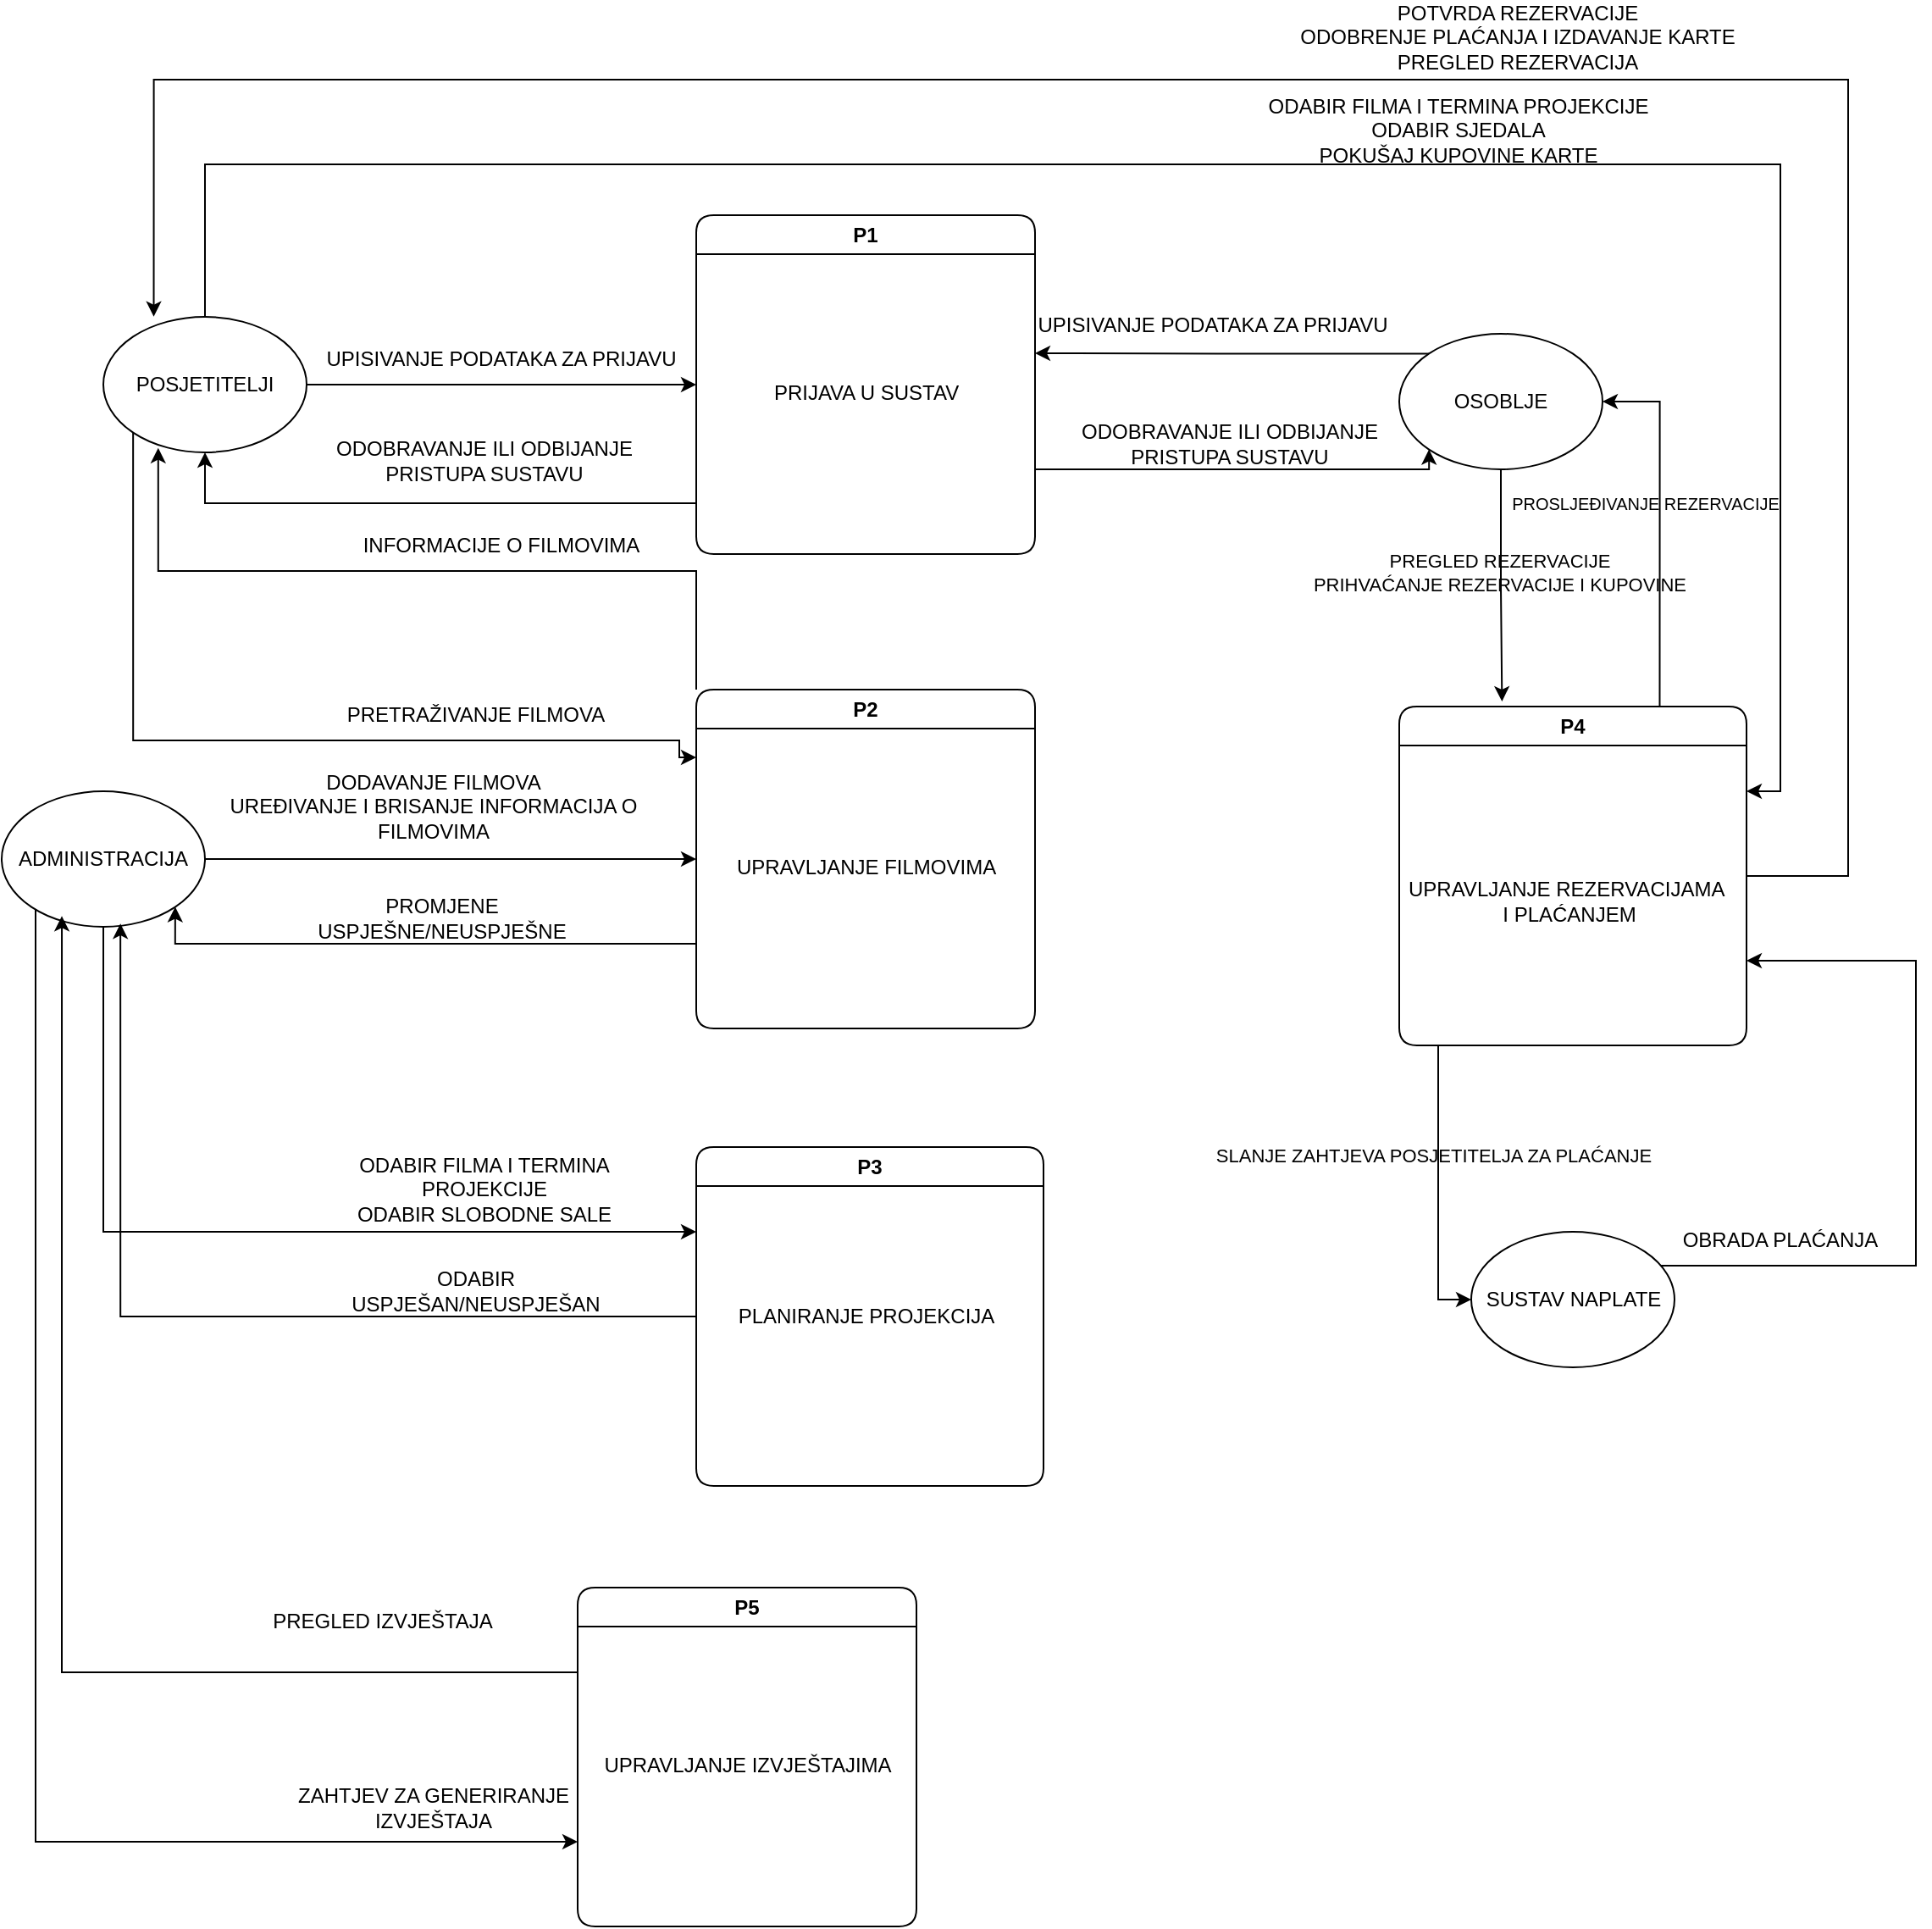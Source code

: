 <mxfile version="27.1.6">
  <diagram name="Page-1" id="w6L0wD1b4Iy56t-mOnio">
    <mxGraphModel dx="2022" dy="2057" grid="1" gridSize="10" guides="1" tooltips="1" connect="1" arrows="1" fold="1" page="1" pageScale="1" pageWidth="1169" pageHeight="827" background="#FFFFFF" math="0" shadow="0">
      <root>
        <mxCell id="0" />
        <mxCell id="1" parent="0" />
        <mxCell id="QEqk4cH7dGDGcWlQzDzq-15" style="edgeStyle=orthogonalEdgeStyle;rounded=0;orthogonalLoop=1;jettySize=auto;html=1;entryX=0;entryY=0.5;entryDx=0;entryDy=0;" edge="1" parent="1" source="QEqk4cH7dGDGcWlQzDzq-1" target="QEqk4cH7dGDGcWlQzDzq-4">
          <mxGeometry relative="1" as="geometry">
            <mxPoint x="320" y="170" as="targetPoint" />
          </mxGeometry>
        </mxCell>
        <mxCell id="QEqk4cH7dGDGcWlQzDzq-43" style="edgeStyle=orthogonalEdgeStyle;rounded=0;orthogonalLoop=1;jettySize=auto;html=1;exitX=0;exitY=1;exitDx=0;exitDy=0;" edge="1" parent="1" source="QEqk4cH7dGDGcWlQzDzq-1">
          <mxGeometry relative="1" as="geometry">
            <mxPoint x="410" y="390" as="targetPoint" />
            <Array as="points">
              <mxPoint x="78" y="380" />
              <mxPoint x="400" y="380" />
              <mxPoint x="400" y="390" />
            </Array>
          </mxGeometry>
        </mxCell>
        <mxCell id="QEqk4cH7dGDGcWlQzDzq-47" style="edgeStyle=orthogonalEdgeStyle;rounded=0;orthogonalLoop=1;jettySize=auto;html=1;exitX=0.5;exitY=0;exitDx=0;exitDy=0;entryX=1;entryY=0.25;entryDx=0;entryDy=0;" edge="1" parent="1" source="QEqk4cH7dGDGcWlQzDzq-1" target="QEqk4cH7dGDGcWlQzDzq-11">
          <mxGeometry relative="1" as="geometry">
            <Array as="points">
              <mxPoint x="120" y="40" />
              <mxPoint x="1050" y="40" />
              <mxPoint x="1050" y="410" />
            </Array>
          </mxGeometry>
        </mxCell>
        <mxCell id="QEqk4cH7dGDGcWlQzDzq-1" value="POSJETITELJI" style="ellipse;whiteSpace=wrap;html=1;" vertex="1" parent="1">
          <mxGeometry x="60" y="130" width="120" height="80" as="geometry" />
        </mxCell>
        <mxCell id="QEqk4cH7dGDGcWlQzDzq-23" style="edgeStyle=orthogonalEdgeStyle;rounded=0;orthogonalLoop=1;jettySize=auto;html=1;exitX=0;exitY=0;exitDx=0;exitDy=0;" edge="1" parent="1" source="QEqk4cH7dGDGcWlQzDzq-2">
          <mxGeometry relative="1" as="geometry">
            <mxPoint x="610" y="151.5" as="targetPoint" />
          </mxGeometry>
        </mxCell>
        <mxCell id="QEqk4cH7dGDGcWlQzDzq-2" value="OSOBLJE" style="ellipse;whiteSpace=wrap;html=1;" vertex="1" parent="1">
          <mxGeometry x="825" y="140" width="120" height="80" as="geometry" />
        </mxCell>
        <mxCell id="QEqk4cH7dGDGcWlQzDzq-33" style="edgeStyle=orthogonalEdgeStyle;rounded=0;orthogonalLoop=1;jettySize=auto;html=1;entryX=0;entryY=0.5;entryDx=0;entryDy=0;" edge="1" parent="1" source="QEqk4cH7dGDGcWlQzDzq-3" target="QEqk4cH7dGDGcWlQzDzq-9">
          <mxGeometry relative="1" as="geometry" />
        </mxCell>
        <mxCell id="QEqk4cH7dGDGcWlQzDzq-37" style="edgeStyle=orthogonalEdgeStyle;rounded=0;orthogonalLoop=1;jettySize=auto;html=1;exitX=0.5;exitY=1;exitDx=0;exitDy=0;entryX=0;entryY=0.25;entryDx=0;entryDy=0;" edge="1" parent="1" source="QEqk4cH7dGDGcWlQzDzq-3" target="QEqk4cH7dGDGcWlQzDzq-7">
          <mxGeometry relative="1" as="geometry" />
        </mxCell>
        <mxCell id="QEqk4cH7dGDGcWlQzDzq-62" style="edgeStyle=orthogonalEdgeStyle;rounded=0;orthogonalLoop=1;jettySize=auto;html=1;exitX=0;exitY=1;exitDx=0;exitDy=0;entryX=0;entryY=0.75;entryDx=0;entryDy=0;" edge="1" parent="1" source="QEqk4cH7dGDGcWlQzDzq-3" target="QEqk4cH7dGDGcWlQzDzq-13">
          <mxGeometry relative="1" as="geometry">
            <Array as="points">
              <mxPoint x="20" y="478" />
              <mxPoint x="20" y="1030" />
            </Array>
          </mxGeometry>
        </mxCell>
        <mxCell id="QEqk4cH7dGDGcWlQzDzq-3" value="ADMINISTRACIJA" style="ellipse;whiteSpace=wrap;html=1;" vertex="1" parent="1">
          <mxGeometry y="410" width="120" height="80" as="geometry" />
        </mxCell>
        <mxCell id="QEqk4cH7dGDGcWlQzDzq-20" style="edgeStyle=orthogonalEdgeStyle;rounded=0;orthogonalLoop=1;jettySize=auto;html=1;exitX=0;exitY=0.75;exitDx=0;exitDy=0;entryX=0.5;entryY=1;entryDx=0;entryDy=0;" edge="1" parent="1" source="QEqk4cH7dGDGcWlQzDzq-4" target="QEqk4cH7dGDGcWlQzDzq-1">
          <mxGeometry relative="1" as="geometry">
            <Array as="points">
              <mxPoint x="410" y="240" />
              <mxPoint x="120" y="240" />
            </Array>
          </mxGeometry>
        </mxCell>
        <mxCell id="QEqk4cH7dGDGcWlQzDzq-30" style="edgeStyle=orthogonalEdgeStyle;rounded=0;orthogonalLoop=1;jettySize=auto;html=1;exitX=1;exitY=0.75;exitDx=0;exitDy=0;entryX=0;entryY=1;entryDx=0;entryDy=0;" edge="1" parent="1" source="QEqk4cH7dGDGcWlQzDzq-4" target="QEqk4cH7dGDGcWlQzDzq-2">
          <mxGeometry relative="1" as="geometry">
            <Array as="points">
              <mxPoint x="843" y="220" />
            </Array>
          </mxGeometry>
        </mxCell>
        <mxCell id="QEqk4cH7dGDGcWlQzDzq-4" value="P1" style="swimlane;whiteSpace=wrap;html=1;rounded=1;" vertex="1" parent="1">
          <mxGeometry x="410" y="70" width="200" height="200" as="geometry" />
        </mxCell>
        <mxCell id="QEqk4cH7dGDGcWlQzDzq-6" value="PRIJAVA U SUSTAV" style="text;html=1;align=center;verticalAlign=middle;resizable=0;points=[];autosize=1;strokeColor=none;fillColor=none;" vertex="1" parent="QEqk4cH7dGDGcWlQzDzq-4">
          <mxGeometry x="35" y="90" width="130" height="30" as="geometry" />
        </mxCell>
        <mxCell id="QEqk4cH7dGDGcWlQzDzq-7" value="P3" style="swimlane;whiteSpace=wrap;html=1;rounded=1;" vertex="1" parent="1">
          <mxGeometry x="410" y="620" width="205" height="200" as="geometry" />
        </mxCell>
        <mxCell id="QEqk4cH7dGDGcWlQzDzq-8" value="PLANIRANJE PROJEKCIJA" style="text;html=1;align=center;verticalAlign=middle;resizable=0;points=[];autosize=1;strokeColor=none;fillColor=none;" vertex="1" parent="QEqk4cH7dGDGcWlQzDzq-7">
          <mxGeometry x="15" y="85" width="170" height="30" as="geometry" />
        </mxCell>
        <mxCell id="QEqk4cH7dGDGcWlQzDzq-35" style="edgeStyle=orthogonalEdgeStyle;rounded=0;orthogonalLoop=1;jettySize=auto;html=1;exitX=0;exitY=0.75;exitDx=0;exitDy=0;entryX=1;entryY=1;entryDx=0;entryDy=0;" edge="1" parent="1" source="QEqk4cH7dGDGcWlQzDzq-9" target="QEqk4cH7dGDGcWlQzDzq-3">
          <mxGeometry relative="1" as="geometry">
            <Array as="points">
              <mxPoint x="102" y="500" />
            </Array>
          </mxGeometry>
        </mxCell>
        <mxCell id="QEqk4cH7dGDGcWlQzDzq-9" value="P2" style="swimlane;whiteSpace=wrap;html=1;rounded=1;" vertex="1" parent="1">
          <mxGeometry x="410" y="350" width="200" height="200" as="geometry" />
        </mxCell>
        <mxCell id="QEqk4cH7dGDGcWlQzDzq-10" value="UPRAVLJANJE FILMOVIMA" style="text;html=1;align=center;verticalAlign=middle;resizable=0;points=[];autosize=1;strokeColor=none;fillColor=none;" vertex="1" parent="QEqk4cH7dGDGcWlQzDzq-9">
          <mxGeometry x="10" y="90" width="180" height="30" as="geometry" />
        </mxCell>
        <mxCell id="QEqk4cH7dGDGcWlQzDzq-55" style="edgeStyle=orthogonalEdgeStyle;rounded=0;orthogonalLoop=1;jettySize=auto;html=1;exitX=0.75;exitY=0;exitDx=0;exitDy=0;entryX=1;entryY=0.5;entryDx=0;entryDy=0;" edge="1" parent="1" source="QEqk4cH7dGDGcWlQzDzq-11" target="QEqk4cH7dGDGcWlQzDzq-2">
          <mxGeometry relative="1" as="geometry" />
        </mxCell>
        <mxCell id="QEqk4cH7dGDGcWlQzDzq-56" value="&lt;span&gt;PROSLJEĐIVANJE REZERVACIJE&lt;/span&gt;" style="edgeLabel;html=1;align=center;verticalAlign=middle;resizable=0;points=[];labelBackgroundColor=none;fontSize=10;" vertex="1" connectable="0" parent="QEqk4cH7dGDGcWlQzDzq-55">
          <mxGeometry x="0.101" y="1" relative="1" as="geometry">
            <mxPoint x="-8" y="-3" as="offset" />
          </mxGeometry>
        </mxCell>
        <mxCell id="QEqk4cH7dGDGcWlQzDzq-58" style="edgeStyle=orthogonalEdgeStyle;rounded=0;orthogonalLoop=1;jettySize=auto;html=1;exitX=0.25;exitY=1;exitDx=0;exitDy=0;entryX=0;entryY=0.5;entryDx=0;entryDy=0;" edge="1" parent="1" source="QEqk4cH7dGDGcWlQzDzq-11" target="QEqk4cH7dGDGcWlQzDzq-57">
          <mxGeometry relative="1" as="geometry">
            <Array as="points">
              <mxPoint x="848" y="560" />
              <mxPoint x="848" y="710" />
            </Array>
          </mxGeometry>
        </mxCell>
        <mxCell id="QEqk4cH7dGDGcWlQzDzq-59" value="SLANJE ZAHTJEVA POSJETITELJA ZA PLAĆANJE" style="edgeLabel;html=1;align=center;verticalAlign=middle;resizable=0;points=[];labelBackgroundColor=none;" vertex="1" connectable="0" parent="QEqk4cH7dGDGcWlQzDzq-58">
          <mxGeometry x="-0.057" y="-3" relative="1" as="geometry">
            <mxPoint as="offset" />
          </mxGeometry>
        </mxCell>
        <mxCell id="QEqk4cH7dGDGcWlQzDzq-11" value="P4" style="swimlane;whiteSpace=wrap;html=1;rounded=1;" vertex="1" parent="1">
          <mxGeometry x="825" y="360" width="205" height="200" as="geometry" />
        </mxCell>
        <mxCell id="QEqk4cH7dGDGcWlQzDzq-12" value="&lt;div&gt;UPRAVLJANJE REZERVACIJAMA&amp;nbsp;&lt;/div&gt;&lt;div&gt;I PLAĆANJEM&lt;/div&gt;" style="text;html=1;align=center;verticalAlign=middle;resizable=0;points=[];autosize=1;strokeColor=none;fillColor=none;" vertex="1" parent="QEqk4cH7dGDGcWlQzDzq-11">
          <mxGeometry x="-5" y="95" width="210" height="40" as="geometry" />
        </mxCell>
        <mxCell id="QEqk4cH7dGDGcWlQzDzq-13" value="P5" style="swimlane;whiteSpace=wrap;html=1;rounded=1;" vertex="1" parent="1">
          <mxGeometry x="340" y="880" width="200" height="200" as="geometry" />
        </mxCell>
        <mxCell id="QEqk4cH7dGDGcWlQzDzq-14" value="UPRAVLJANJE IZVJEŠTAJIMA" style="text;html=1;align=center;verticalAlign=middle;resizable=0;points=[];autosize=1;strokeColor=none;fillColor=none;" vertex="1" parent="QEqk4cH7dGDGcWlQzDzq-13">
          <mxGeometry x="5" y="90" width="190" height="30" as="geometry" />
        </mxCell>
        <mxCell id="QEqk4cH7dGDGcWlQzDzq-16" value="UPISIVANJE PODATAKA ZA PRIJAVU" style="text;html=1;align=center;verticalAlign=middle;whiteSpace=wrap;rounded=0;" vertex="1" parent="1">
          <mxGeometry x="190" y="140" width="210" height="30" as="geometry" />
        </mxCell>
        <mxCell id="QEqk4cH7dGDGcWlQzDzq-18" value="ODOBRAVANJE ILI ODBIJANJE PRISTUPA SUSTAVU" style="text;html=1;align=center;verticalAlign=middle;whiteSpace=wrap;rounded=0;" vertex="1" parent="1">
          <mxGeometry x="170" y="200" width="230" height="30" as="geometry" />
        </mxCell>
        <mxCell id="QEqk4cH7dGDGcWlQzDzq-26" value="UPISIVANJE PODATAKA ZA PRIJAVU" style="text;html=1;align=center;verticalAlign=middle;whiteSpace=wrap;rounded=0;" vertex="1" parent="1">
          <mxGeometry x="610" y="120" width="210" height="30" as="geometry" />
        </mxCell>
        <mxCell id="QEqk4cH7dGDGcWlQzDzq-28" value="ODOBRAVANJE ILI ODBIJANJE PRISTUPA SUSTAVU" style="text;html=1;align=center;verticalAlign=middle;whiteSpace=wrap;rounded=0;" vertex="1" parent="1">
          <mxGeometry x="610" y="190" width="230" height="30" as="geometry" />
        </mxCell>
        <mxCell id="QEqk4cH7dGDGcWlQzDzq-34" value="&lt;div&gt;DODAVANJE FILMOVA&lt;/div&gt;&lt;div&gt;UREĐIVANJE I BRISANJE INFORMACIJA O FILMOVIMA&lt;/div&gt;" style="text;html=1;align=center;verticalAlign=middle;whiteSpace=wrap;rounded=0;" vertex="1" parent="1">
          <mxGeometry x="100" y="414" width="310" height="10" as="geometry" />
        </mxCell>
        <mxCell id="QEqk4cH7dGDGcWlQzDzq-36" value="PROMJENE USPJEŠNE/NEUSPJEŠNE" style="text;html=1;align=center;verticalAlign=middle;whiteSpace=wrap;rounded=0;" vertex="1" parent="1">
          <mxGeometry x="180" y="460" width="160" height="50" as="geometry" />
        </mxCell>
        <mxCell id="QEqk4cH7dGDGcWlQzDzq-38" value="&lt;div&gt;ODABIR FILMA I TERMINA PROJEKCIJE&lt;/div&gt;&lt;div&gt;ODABIR SLOBODNE SALE&lt;/div&gt;" style="text;html=1;align=center;verticalAlign=middle;whiteSpace=wrap;rounded=0;" vertex="1" parent="1">
          <mxGeometry x="200" y="640" width="170" height="10" as="geometry" />
        </mxCell>
        <mxCell id="QEqk4cH7dGDGcWlQzDzq-39" style="edgeStyle=orthogonalEdgeStyle;rounded=0;orthogonalLoop=1;jettySize=auto;html=1;exitX=0;exitY=0.5;exitDx=0;exitDy=0;entryX=0.584;entryY=0.976;entryDx=0;entryDy=0;entryPerimeter=0;" edge="1" parent="1" source="QEqk4cH7dGDGcWlQzDzq-7" target="QEqk4cH7dGDGcWlQzDzq-3">
          <mxGeometry relative="1" as="geometry" />
        </mxCell>
        <mxCell id="QEqk4cH7dGDGcWlQzDzq-40" value="ODABIR USPJEŠAN/NEUSPJEŠAN" style="text;html=1;align=center;verticalAlign=middle;whiteSpace=wrap;rounded=0;" vertex="1" parent="1">
          <mxGeometry x="200" y="680" width="160" height="50" as="geometry" />
        </mxCell>
        <mxCell id="QEqk4cH7dGDGcWlQzDzq-44" value="PRETRAŽIVANJE FILMOVA" style="text;html=1;align=center;verticalAlign=middle;whiteSpace=wrap;rounded=0;" vertex="1" parent="1">
          <mxGeometry x="200" y="350" width="160" height="30" as="geometry" />
        </mxCell>
        <mxCell id="QEqk4cH7dGDGcWlQzDzq-45" style="edgeStyle=orthogonalEdgeStyle;rounded=0;orthogonalLoop=1;jettySize=auto;html=1;exitX=0;exitY=0;exitDx=0;exitDy=0;entryX=0.27;entryY=0.967;entryDx=0;entryDy=0;entryPerimeter=0;" edge="1" parent="1" source="QEqk4cH7dGDGcWlQzDzq-9" target="QEqk4cH7dGDGcWlQzDzq-1">
          <mxGeometry relative="1" as="geometry" />
        </mxCell>
        <mxCell id="QEqk4cH7dGDGcWlQzDzq-46" value="INFORMACIJE O FILMOVIMA" style="text;html=1;align=center;verticalAlign=middle;whiteSpace=wrap;rounded=0;" vertex="1" parent="1">
          <mxGeometry x="210" y="250" width="170" height="30" as="geometry" />
        </mxCell>
        <mxCell id="QEqk4cH7dGDGcWlQzDzq-48" value="&lt;div&gt;ODABIR FILMA I TERMINA PROJEKCIJE&lt;/div&gt;&lt;div&gt;ODABIR SJEDALA&lt;/div&gt;&lt;div&gt;POKUŠAJ KUPOVINE KARTE&lt;/div&gt;" style="text;html=1;align=center;verticalAlign=middle;whiteSpace=wrap;rounded=0;" vertex="1" parent="1">
          <mxGeometry x="740" y="-20" width="240" height="80" as="geometry" />
        </mxCell>
        <mxCell id="QEqk4cH7dGDGcWlQzDzq-49" style="edgeStyle=orthogonalEdgeStyle;rounded=0;orthogonalLoop=1;jettySize=auto;html=1;exitX=1;exitY=0.5;exitDx=0;exitDy=0;entryX=0.248;entryY=-0.002;entryDx=0;entryDy=0;entryPerimeter=0;" edge="1" parent="1" source="QEqk4cH7dGDGcWlQzDzq-11" target="QEqk4cH7dGDGcWlQzDzq-1">
          <mxGeometry relative="1" as="geometry">
            <Array as="points">
              <mxPoint x="1090" y="460" />
              <mxPoint x="1090" y="-10" />
              <mxPoint x="90" y="-10" />
            </Array>
          </mxGeometry>
        </mxCell>
        <mxCell id="QEqk4cH7dGDGcWlQzDzq-50" value="&lt;div&gt;POTVRDA REZERVACIJE&lt;/div&gt;&lt;div&gt;ODOBRENJE PLAĆANJA I IZDAVANJE KARTE&lt;/div&gt;&lt;div&gt;PREGLED REZERVACIJA&lt;/div&gt;" style="text;html=1;align=center;verticalAlign=middle;whiteSpace=wrap;rounded=0;" vertex="1" parent="1">
          <mxGeometry x="760" y="-50" width="270" height="30" as="geometry" />
        </mxCell>
        <mxCell id="QEqk4cH7dGDGcWlQzDzq-53" style="edgeStyle=orthogonalEdgeStyle;rounded=0;orthogonalLoop=1;jettySize=auto;html=1;entryX=0.296;entryY=-0.015;entryDx=0;entryDy=0;entryPerimeter=0;" edge="1" parent="1" source="QEqk4cH7dGDGcWlQzDzq-2" target="QEqk4cH7dGDGcWlQzDzq-11">
          <mxGeometry relative="1" as="geometry" />
        </mxCell>
        <mxCell id="QEqk4cH7dGDGcWlQzDzq-54" value="&lt;div&gt;PREGLED REZERVACIJE&lt;/div&gt;&lt;div&gt;PRIHVAĆANJE REZERVACIJE I KUPOVINE&lt;/div&gt;" style="edgeLabel;html=1;align=center;verticalAlign=middle;resizable=0;points=[];labelBackgroundColor=none;" vertex="1" connectable="0" parent="QEqk4cH7dGDGcWlQzDzq-53">
          <mxGeometry x="-0.124" y="-1" relative="1" as="geometry">
            <mxPoint as="offset" />
          </mxGeometry>
        </mxCell>
        <mxCell id="QEqk4cH7dGDGcWlQzDzq-60" style="edgeStyle=orthogonalEdgeStyle;rounded=0;orthogonalLoop=1;jettySize=auto;html=1;entryX=1;entryY=0.75;entryDx=0;entryDy=0;" edge="1" parent="1" source="QEqk4cH7dGDGcWlQzDzq-57" target="QEqk4cH7dGDGcWlQzDzq-11">
          <mxGeometry relative="1" as="geometry">
            <Array as="points">
              <mxPoint x="1130" y="690" />
              <mxPoint x="1130" y="510" />
            </Array>
          </mxGeometry>
        </mxCell>
        <mxCell id="QEqk4cH7dGDGcWlQzDzq-57" value="SUSTAV NAPLATE" style="ellipse;whiteSpace=wrap;html=1;" vertex="1" parent="1">
          <mxGeometry x="867.5" y="670" width="120" height="80" as="geometry" />
        </mxCell>
        <mxCell id="QEqk4cH7dGDGcWlQzDzq-61" value="OBRADA PLAĆANJA" style="text;html=1;align=center;verticalAlign=middle;whiteSpace=wrap;rounded=0;" vertex="1" parent="1">
          <mxGeometry x="980" y="660" width="140" height="30" as="geometry" />
        </mxCell>
        <mxCell id="QEqk4cH7dGDGcWlQzDzq-63" value="ZAHTJEV ZA GENERIRANJE IZVJEŠTAJA" style="text;html=1;align=center;verticalAlign=middle;whiteSpace=wrap;rounded=0;" vertex="1" parent="1">
          <mxGeometry x="155" y="970" width="200" height="80" as="geometry" />
        </mxCell>
        <mxCell id="QEqk4cH7dGDGcWlQzDzq-64" style="edgeStyle=orthogonalEdgeStyle;rounded=0;orthogonalLoop=1;jettySize=auto;html=1;exitX=0;exitY=0.25;exitDx=0;exitDy=0;entryX=0.296;entryY=0.921;entryDx=0;entryDy=0;entryPerimeter=0;" edge="1" parent="1" source="QEqk4cH7dGDGcWlQzDzq-13" target="QEqk4cH7dGDGcWlQzDzq-3">
          <mxGeometry relative="1" as="geometry" />
        </mxCell>
        <mxCell id="QEqk4cH7dGDGcWlQzDzq-65" value="PREGLED IZVJEŠTAJA" style="text;html=1;align=center;verticalAlign=middle;whiteSpace=wrap;rounded=0;" vertex="1" parent="1">
          <mxGeometry x="155" y="890" width="140" height="20" as="geometry" />
        </mxCell>
      </root>
    </mxGraphModel>
  </diagram>
</mxfile>
